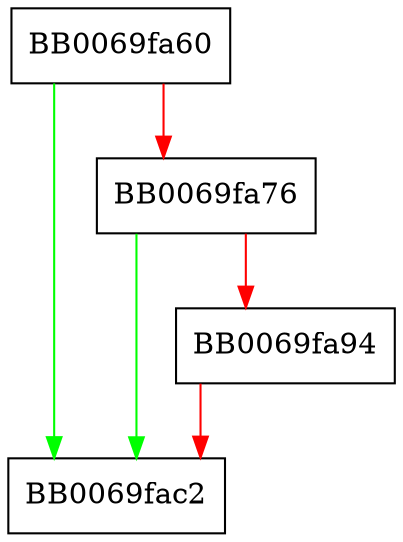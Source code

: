 digraph camellia_256_ctr_newctx {
  node [shape="box"];
  graph [splines=ortho];
  BB0069fa60 -> BB0069fac2 [color="green"];
  BB0069fa60 -> BB0069fa76 [color="red"];
  BB0069fa76 -> BB0069fac2 [color="green"];
  BB0069fa76 -> BB0069fa94 [color="red"];
  BB0069fa94 -> BB0069fac2 [color="red"];
}